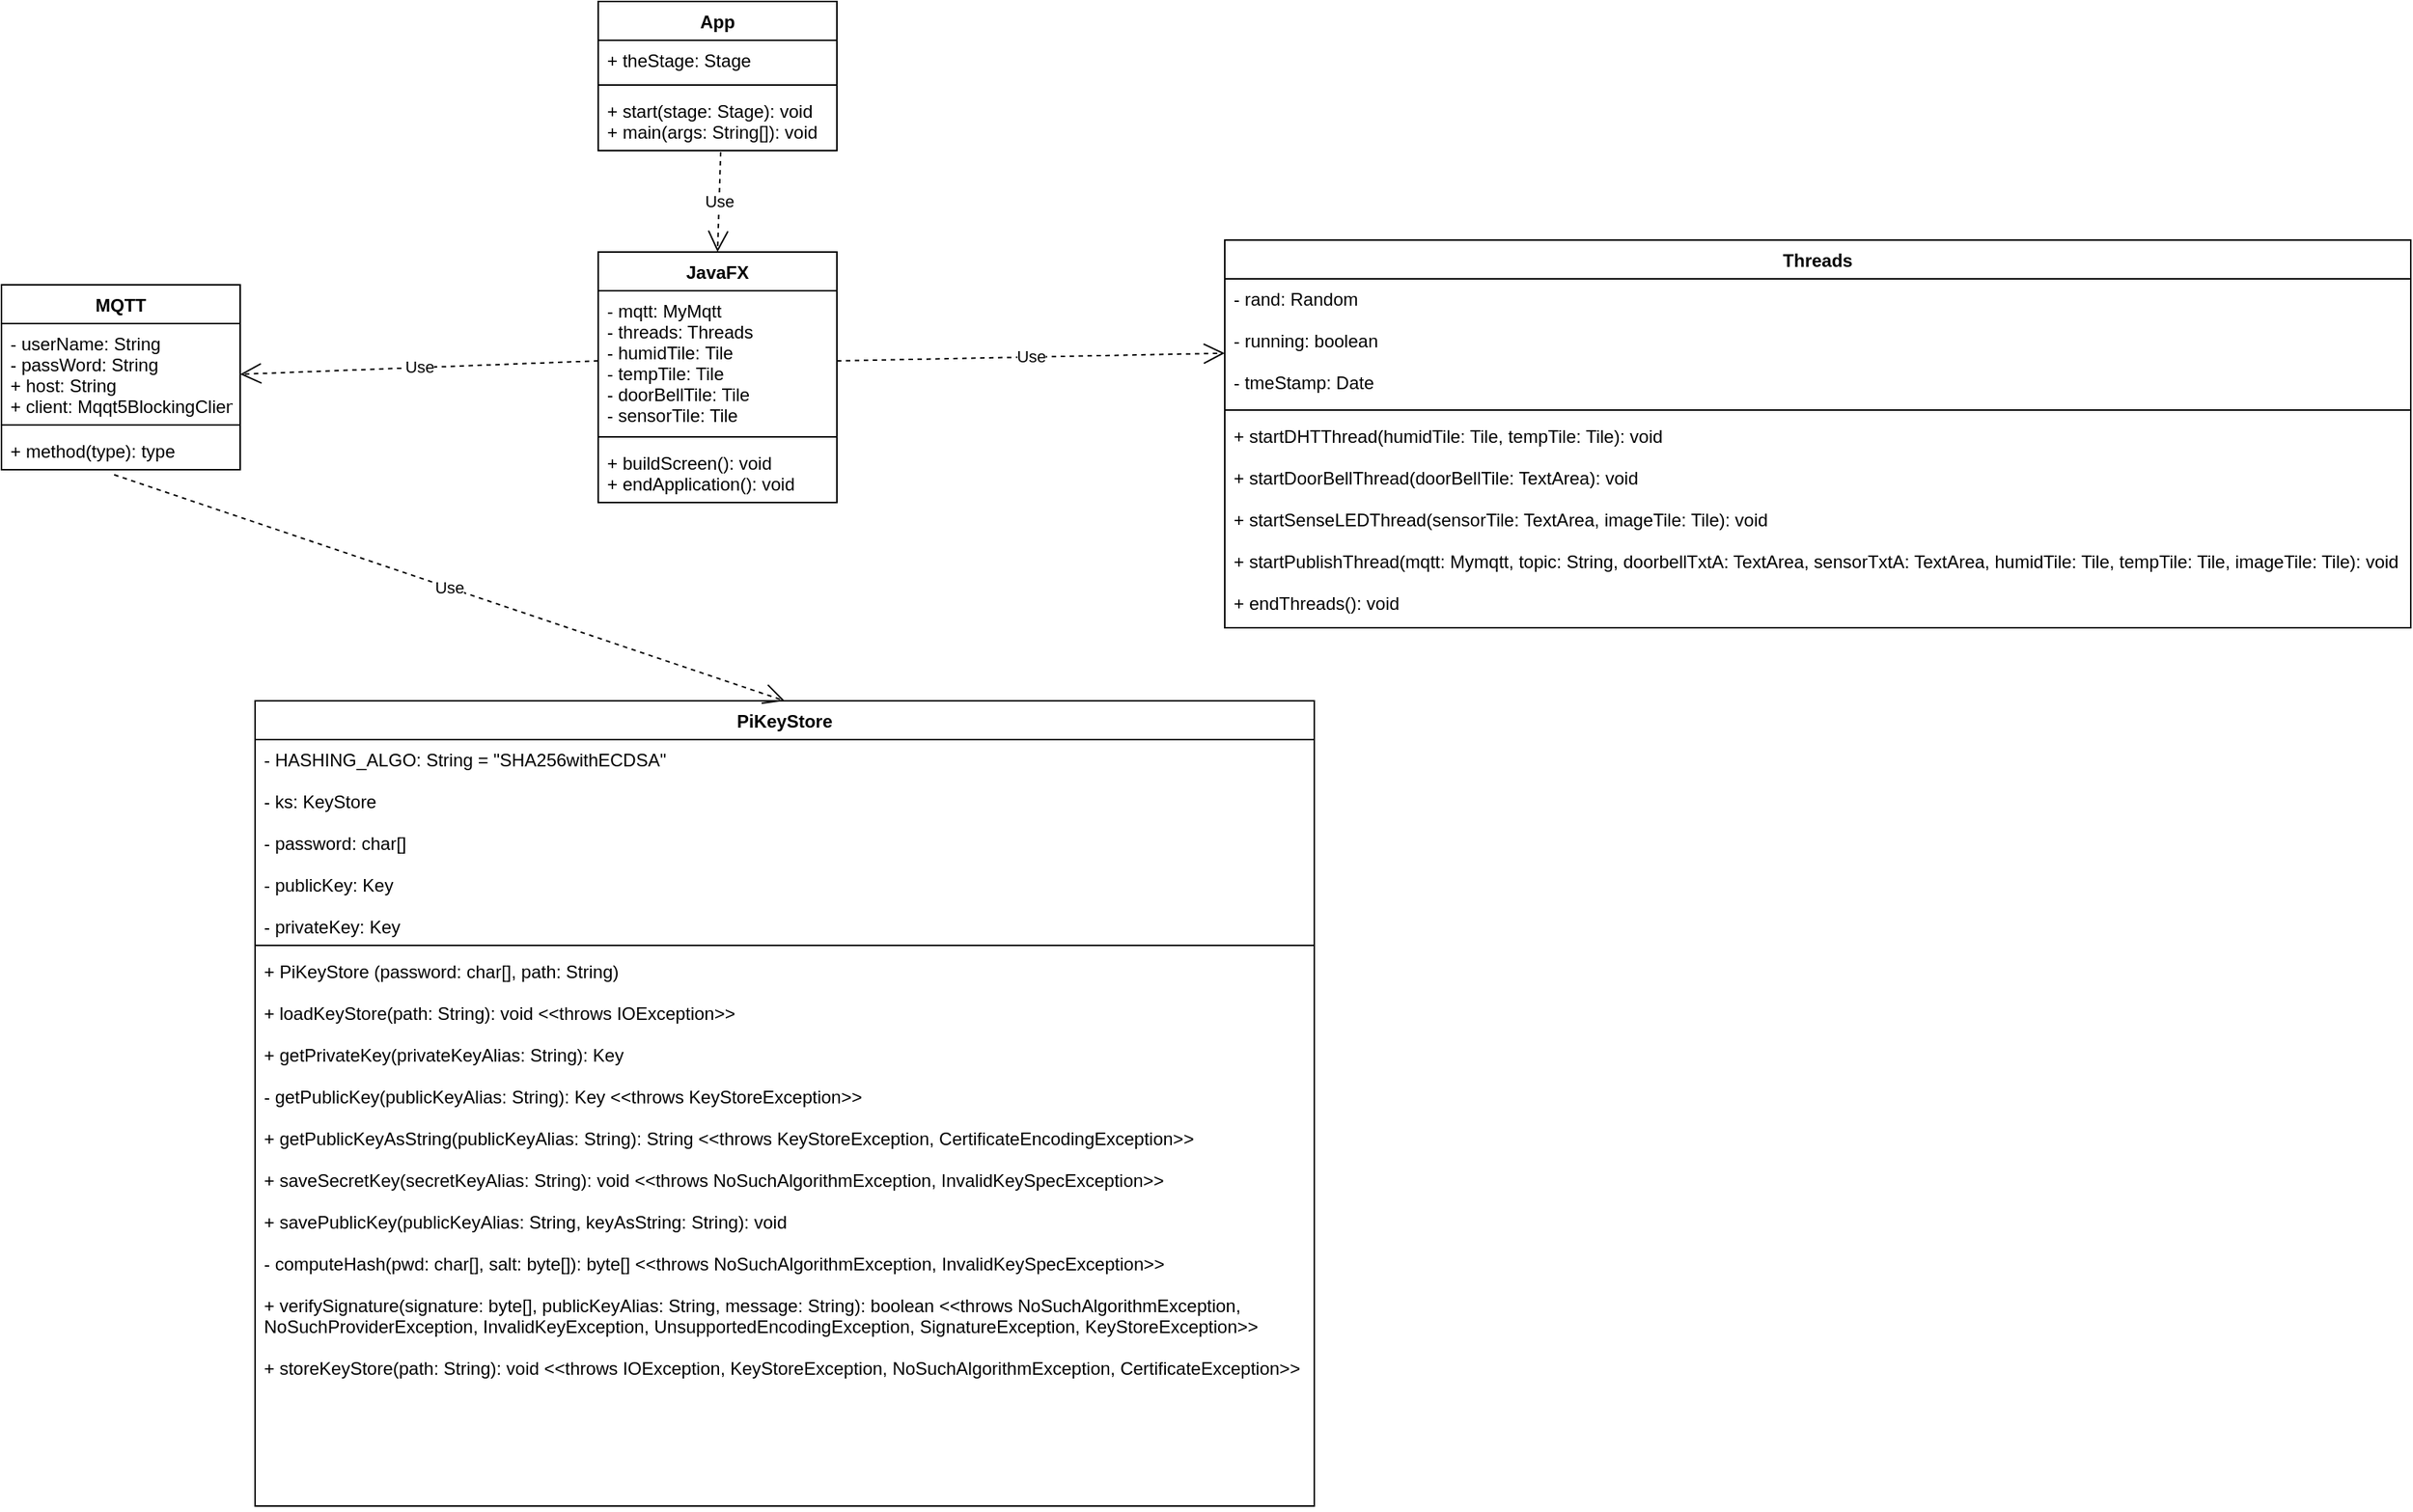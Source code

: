 <mxfile version="20.2.3" type="device"><diagram id="C5RBs43oDa-KdzZeNtuy" name="Page-1"><mxGraphModel dx="1597" dy="865" grid="1" gridSize="10" guides="1" tooltips="1" connect="1" arrows="1" fold="1" page="1" pageScale="1" pageWidth="827" pageHeight="1169" math="0" shadow="0"><root><mxCell id="WIyWlLk6GJQsqaUBKTNV-0"/><mxCell id="WIyWlLk6GJQsqaUBKTNV-1" parent="WIyWlLk6GJQsqaUBKTNV-0"/><mxCell id="oP_dvb5U3kOkWvQjC9NP-2" value="App" style="swimlane;fontStyle=1;align=center;verticalAlign=top;childLayout=stackLayout;horizontal=1;startSize=26;horizontalStack=0;resizeParent=1;resizeParentMax=0;resizeLast=0;collapsible=1;marginBottom=0;" parent="WIyWlLk6GJQsqaUBKTNV-1" vertex="1"><mxGeometry x="460" y="30" width="160" height="100" as="geometry"/></mxCell><mxCell id="oP_dvb5U3kOkWvQjC9NP-3" value="+ theStage: Stage" style="text;strokeColor=none;fillColor=none;align=left;verticalAlign=top;spacingLeft=4;spacingRight=4;overflow=hidden;rotatable=0;points=[[0,0.5],[1,0.5]];portConstraint=eastwest;" parent="oP_dvb5U3kOkWvQjC9NP-2" vertex="1"><mxGeometry y="26" width="160" height="26" as="geometry"/></mxCell><mxCell id="oP_dvb5U3kOkWvQjC9NP-4" value="" style="line;strokeWidth=1;fillColor=none;align=left;verticalAlign=middle;spacingTop=-1;spacingLeft=3;spacingRight=3;rotatable=0;labelPosition=right;points=[];portConstraint=eastwest;strokeColor=inherit;" parent="oP_dvb5U3kOkWvQjC9NP-2" vertex="1"><mxGeometry y="52" width="160" height="8" as="geometry"/></mxCell><mxCell id="oP_dvb5U3kOkWvQjC9NP-5" value="+ start(stage: Stage): void&#10;+ main(args: String[]): void" style="text;strokeColor=none;fillColor=none;align=left;verticalAlign=top;spacingLeft=4;spacingRight=4;overflow=hidden;rotatable=0;points=[[0,0.5],[1,0.5]];portConstraint=eastwest;fontStyle=0" parent="oP_dvb5U3kOkWvQjC9NP-2" vertex="1"><mxGeometry y="60" width="160" height="40" as="geometry"/></mxCell><mxCell id="oP_dvb5U3kOkWvQjC9NP-6" value="JavaFX" style="swimlane;fontStyle=1;align=center;verticalAlign=top;childLayout=stackLayout;horizontal=1;startSize=26;horizontalStack=0;resizeParent=1;resizeParentMax=0;resizeLast=0;collapsible=1;marginBottom=0;" parent="WIyWlLk6GJQsqaUBKTNV-1" vertex="1"><mxGeometry x="460" y="198" width="160" height="168" as="geometry"/></mxCell><mxCell id="oP_dvb5U3kOkWvQjC9NP-7" value="- mqtt: MyMqtt&#10;- threads: Threads&#10;- humidTile: Tile&#10;- tempTile: Tile&#10;- doorBellTile: Tile&#10;- sensorTile: Tile" style="text;strokeColor=none;fillColor=none;align=left;verticalAlign=top;spacingLeft=4;spacingRight=4;overflow=hidden;rotatable=0;points=[[0,0.5],[1,0.5]];portConstraint=eastwest;" parent="oP_dvb5U3kOkWvQjC9NP-6" vertex="1"><mxGeometry y="26" width="160" height="94" as="geometry"/></mxCell><mxCell id="oP_dvb5U3kOkWvQjC9NP-8" value="" style="line;strokeWidth=1;fillColor=none;align=left;verticalAlign=middle;spacingTop=-1;spacingLeft=3;spacingRight=3;rotatable=0;labelPosition=right;points=[];portConstraint=eastwest;strokeColor=inherit;" parent="oP_dvb5U3kOkWvQjC9NP-6" vertex="1"><mxGeometry y="120" width="160" height="8" as="geometry"/></mxCell><mxCell id="oP_dvb5U3kOkWvQjC9NP-9" value="+ buildScreen(): void&#10;+ endApplication(): void" style="text;strokeColor=none;fillColor=none;align=left;verticalAlign=top;spacingLeft=4;spacingRight=4;overflow=hidden;rotatable=0;points=[[0,0.5],[1,0.5]];portConstraint=eastwest;fontStyle=0" parent="oP_dvb5U3kOkWvQjC9NP-6" vertex="1"><mxGeometry y="128" width="160" height="40" as="geometry"/></mxCell><mxCell id="oP_dvb5U3kOkWvQjC9NP-16" value="MQTT" style="swimlane;fontStyle=1;align=center;verticalAlign=top;childLayout=stackLayout;horizontal=1;startSize=26;horizontalStack=0;resizeParent=1;resizeParentMax=0;resizeLast=0;collapsible=1;marginBottom=0;" parent="WIyWlLk6GJQsqaUBKTNV-1" vertex="1"><mxGeometry x="60" y="220" width="160" height="124" as="geometry"><mxRectangle x="200" y="210" width="70" height="30" as="alternateBounds"/></mxGeometry></mxCell><mxCell id="oP_dvb5U3kOkWvQjC9NP-17" value="- userName: String&#10;- passWord: String&#10;+ host: String&#10;+ client: Mqqt5BlockingClient" style="text;strokeColor=none;fillColor=none;align=left;verticalAlign=top;spacingLeft=4;spacingRight=4;overflow=hidden;rotatable=0;points=[[0,0.5],[1,0.5]];portConstraint=eastwest;" parent="oP_dvb5U3kOkWvQjC9NP-16" vertex="1"><mxGeometry y="26" width="160" height="64" as="geometry"/></mxCell><mxCell id="oP_dvb5U3kOkWvQjC9NP-18" value="" style="line;strokeWidth=1;fillColor=none;align=left;verticalAlign=middle;spacingTop=-1;spacingLeft=3;spacingRight=3;rotatable=0;labelPosition=right;points=[];portConstraint=eastwest;strokeColor=inherit;" parent="oP_dvb5U3kOkWvQjC9NP-16" vertex="1"><mxGeometry y="90" width="160" height="8" as="geometry"/></mxCell><mxCell id="oP_dvb5U3kOkWvQjC9NP-19" value="+ method(type): type" style="text;strokeColor=none;fillColor=none;align=left;verticalAlign=top;spacingLeft=4;spacingRight=4;overflow=hidden;rotatable=0;points=[[0,0.5],[1,0.5]];portConstraint=eastwest;" parent="oP_dvb5U3kOkWvQjC9NP-16" vertex="1"><mxGeometry y="98" width="160" height="26" as="geometry"/></mxCell><mxCell id="oP_dvb5U3kOkWvQjC9NP-20" value="PiKeyStore" style="swimlane;fontStyle=1;align=center;verticalAlign=top;childLayout=stackLayout;horizontal=1;startSize=26;horizontalStack=0;resizeParent=1;resizeParentMax=0;resizeLast=0;collapsible=1;marginBottom=0;" parent="WIyWlLk6GJQsqaUBKTNV-1" vertex="1"><mxGeometry x="230" y="499" width="710" height="540" as="geometry"/></mxCell><mxCell id="oP_dvb5U3kOkWvQjC9NP-21" value="- HASHING_ALGO: String = &quot;SHA256withECDSA&quot;&#10;&#10;- ks: KeyStore&#10;&#10;- password: char[]&#10;&#10;- publicKey: Key&#10;&#10;- privateKey: Key&#10;" style="text;strokeColor=none;fillColor=none;align=left;verticalAlign=top;spacingLeft=4;spacingRight=4;overflow=hidden;rotatable=0;points=[[0,0.5],[1,0.5]];portConstraint=eastwest;" parent="oP_dvb5U3kOkWvQjC9NP-20" vertex="1"><mxGeometry y="26" width="710" height="134" as="geometry"/></mxCell><mxCell id="oP_dvb5U3kOkWvQjC9NP-22" value="" style="line;strokeWidth=1;fillColor=none;align=left;verticalAlign=middle;spacingTop=-1;spacingLeft=3;spacingRight=3;rotatable=0;labelPosition=right;points=[];portConstraint=eastwest;strokeColor=inherit;" parent="oP_dvb5U3kOkWvQjC9NP-20" vertex="1"><mxGeometry y="160" width="710" height="8" as="geometry"/></mxCell><mxCell id="oP_dvb5U3kOkWvQjC9NP-23" value="+ PiKeyStore (password: char[], path: String)&#10;&#10;+ loadKeyStore(path: String): void &lt;&lt;throws IOException&gt;&gt;&#10;&#10;+ getPrivateKey(privateKeyAlias: String): Key&#10;&#10;- getPublicKey(publicKeyAlias: String): Key &lt;&lt;throws KeyStoreException&gt;&gt;&#10;&#10;+ getPublicKeyAsString(publicKeyAlias: String): String &lt;&lt;throws KeyStoreException, CertificateEncodingException&gt;&gt;&#10;&#10;+ saveSecretKey(secretKeyAlias: String): void &lt;&lt;throws NoSuchAlgorithmException, InvalidKeySpecException&gt;&gt;&#10;&#10;+ savePublicKey(publicKeyAlias: String, keyAsString: String): void&#10;&#10;- computeHash(pwd: char[], salt: byte[]): byte[] &lt;&lt;throws NoSuchAlgorithmException, InvalidKeySpecException&gt;&gt;&#10;&#10;+ verifySignature(signature: byte[], publicKeyAlias: String, message: String): boolean &lt;&lt;throws NoSuchAlgorithmException,&#10;NoSuchProviderException, InvalidKeyException, UnsupportedEncodingException, SignatureException, KeyStoreException&gt;&gt;&#10;&#10;+ storeKeyStore(path: String): void &lt;&lt;throws IOException, KeyStoreException, NoSuchAlgorithmException, CertificateException&gt;&gt;" style="text;strokeColor=none;fillColor=none;align=left;verticalAlign=top;spacingLeft=4;spacingRight=4;overflow=hidden;rotatable=0;points=[[0,0.5],[1,0.5]];portConstraint=eastwest;" parent="oP_dvb5U3kOkWvQjC9NP-20" vertex="1"><mxGeometry y="168" width="710" height="372" as="geometry"/></mxCell><mxCell id="oP_dvb5U3kOkWvQjC9NP-24" value="Threads" style="swimlane;fontStyle=1;align=center;verticalAlign=top;childLayout=stackLayout;horizontal=1;startSize=26;horizontalStack=0;resizeParent=1;resizeParentMax=0;resizeLast=0;collapsible=1;marginBottom=0;" parent="WIyWlLk6GJQsqaUBKTNV-1" vertex="1"><mxGeometry x="880" y="190" width="795" height="260" as="geometry"><mxRectangle x="480" y="210" width="90" height="30" as="alternateBounds"/></mxGeometry></mxCell><mxCell id="oP_dvb5U3kOkWvQjC9NP-25" value="- rand: Random&#10;&#10;- running: boolean&#10;&#10;- tmeStamp: Date" style="text;strokeColor=none;fillColor=none;align=left;verticalAlign=top;spacingLeft=4;spacingRight=4;overflow=hidden;rotatable=0;points=[[0,0.5],[1,0.5]];portConstraint=eastwest;" parent="oP_dvb5U3kOkWvQjC9NP-24" vertex="1"><mxGeometry y="26" width="795" height="84" as="geometry"/></mxCell><mxCell id="oP_dvb5U3kOkWvQjC9NP-26" value="" style="line;strokeWidth=1;fillColor=none;align=left;verticalAlign=middle;spacingTop=-1;spacingLeft=3;spacingRight=3;rotatable=0;labelPosition=right;points=[];portConstraint=eastwest;strokeColor=inherit;" parent="oP_dvb5U3kOkWvQjC9NP-24" vertex="1"><mxGeometry y="110" width="795" height="8" as="geometry"/></mxCell><mxCell id="oP_dvb5U3kOkWvQjC9NP-27" value="+ startDHTThread(humidTile: Tile, tempTile: Tile): void&#10;&#10;+ startDoorBellThread(doorBellTile: TextArea): void&#10;&#10;+ startSenseLEDThread(sensorTile: TextArea, imageTile: Tile): void&#10;&#10;+ startPublishThread(mqtt: Mymqtt, topic: String, doorbellTxtA: TextArea, sensorTxtA: TextArea, humidTile: Tile, tempTile: Tile, imageTile: Tile): void&#10;&#10;+ endThreads(): void" style="text;strokeColor=none;fillColor=none;align=left;verticalAlign=top;spacingLeft=4;spacingRight=4;overflow=hidden;rotatable=0;points=[[0,0.5],[1,0.5]];portConstraint=eastwest;" parent="oP_dvb5U3kOkWvQjC9NP-24" vertex="1"><mxGeometry y="118" width="795" height="142" as="geometry"/></mxCell><mxCell id="oP_dvb5U3kOkWvQjC9NP-37" value="Use" style="endArrow=open;endSize=12;dashed=1;html=1;rounded=0;exitX=0;exitY=0.5;exitDx=0;exitDy=0;" parent="WIyWlLk6GJQsqaUBKTNV-1" source="oP_dvb5U3kOkWvQjC9NP-7" edge="1"><mxGeometry width="160" relative="1" as="geometry"><mxPoint x="280" y="159" as="sourcePoint"/><mxPoint x="220" y="280" as="targetPoint"/></mxGeometry></mxCell><mxCell id="oP_dvb5U3kOkWvQjC9NP-38" value="Use" style="endArrow=open;endSize=12;dashed=1;html=1;rounded=0;exitX=0.472;exitY=1.131;exitDx=0;exitDy=0;entryX=0.5;entryY=0;entryDx=0;entryDy=0;exitPerimeter=0;" parent="WIyWlLk6GJQsqaUBKTNV-1" source="oP_dvb5U3kOkWvQjC9NP-19" target="oP_dvb5U3kOkWvQjC9NP-20" edge="1"><mxGeometry width="160" relative="1" as="geometry"><mxPoint x="290" y="179" as="sourcePoint"/><mxPoint x="350" y="179" as="targetPoint"/></mxGeometry></mxCell><mxCell id="XorxOFLlk23v3ySam-yY-0" value="Use" style="endArrow=open;endSize=12;dashed=1;html=1;rounded=0;exitX=0.513;exitY=1.025;exitDx=0;exitDy=0;entryX=0.5;entryY=0;entryDx=0;entryDy=0;exitPerimeter=0;" edge="1" parent="WIyWlLk6GJQsqaUBKTNV-1" source="oP_dvb5U3kOkWvQjC9NP-5" target="oP_dvb5U3kOkWvQjC9NP-6"><mxGeometry width="160" relative="1" as="geometry"><mxPoint x="450" y="150" as="sourcePoint"/><mxPoint x="353.88" y="184.2" as="targetPoint"/></mxGeometry></mxCell><mxCell id="XorxOFLlk23v3ySam-yY-2" value="Use" style="endArrow=open;endSize=12;dashed=1;html=1;rounded=0;exitX=1;exitY=0.5;exitDx=0;exitDy=0;" edge="1" parent="WIyWlLk6GJQsqaUBKTNV-1" source="oP_dvb5U3kOkWvQjC9NP-7" target="oP_dvb5U3kOkWvQjC9NP-25"><mxGeometry width="160" relative="1" as="geometry"><mxPoint x="580" y="310" as="sourcePoint"/><mxPoint x="582.92" y="369" as="targetPoint"/></mxGeometry></mxCell></root></mxGraphModel></diagram></mxfile>